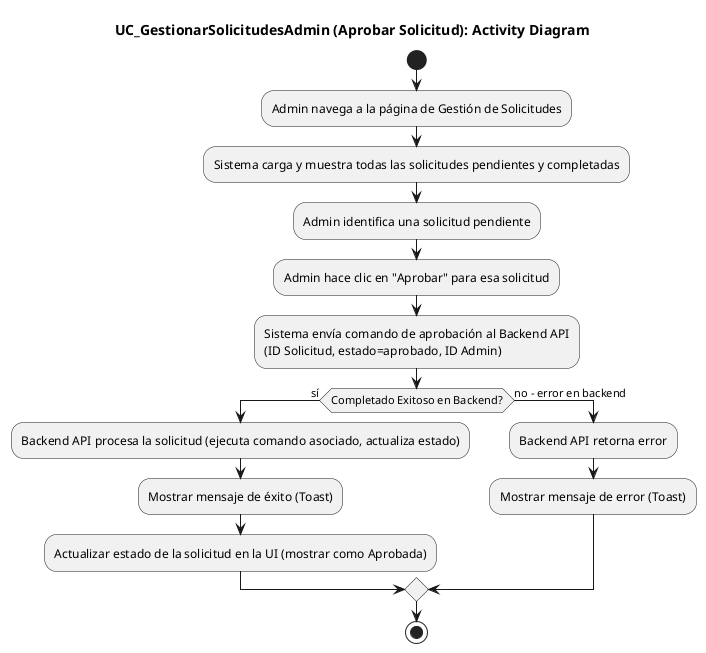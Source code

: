 @startuml
title UC_GestionarSolicitudesAdmin (Aprobar Solicitud): Activity Diagram

start
:Admin navega a la página de Gestión de Solicitudes;
:Sistema carga y muestra todas las solicitudes pendientes y completadas;
:Admin identifica una solicitud pendiente;
:Admin hace clic en "Aprobar" para esa solicitud;
:Sistema envía comando de aprobación al Backend API\n(ID Solicitud, estado=aprobado, ID Admin);
if (Completado Exitoso en Backend?) then (sí)
  :Backend API procesa la solicitud (ejecuta comando asociado, actualiza estado);
  :Mostrar mensaje de éxito (Toast);
  :Actualizar estado de la solicitud en la UI (mostrar como Aprobada);
else (no - error en backend)
  :Backend API retorna error;
  :Mostrar mensaje de error (Toast);
endif
stop
@enduml